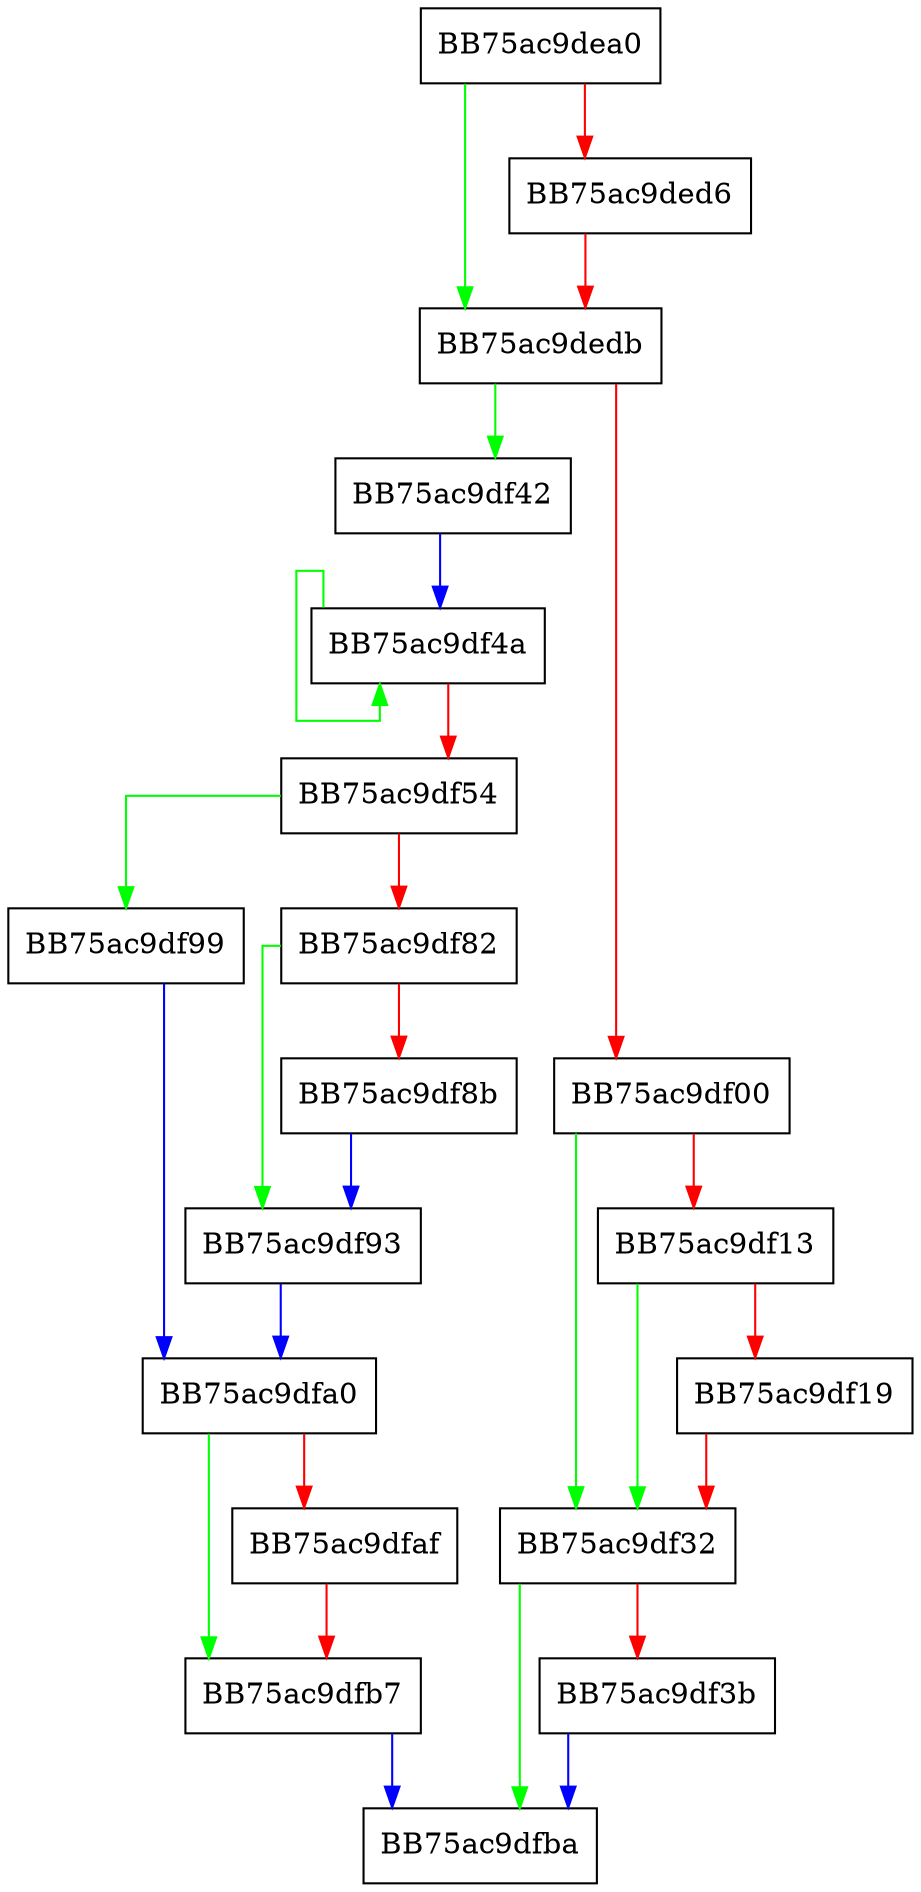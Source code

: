 digraph GetCachedSdssObject {
  node [shape="box"];
  graph [splines=ortho];
  BB75ac9dea0 -> BB75ac9dedb [color="green"];
  BB75ac9dea0 -> BB75ac9ded6 [color="red"];
  BB75ac9ded6 -> BB75ac9dedb [color="red"];
  BB75ac9dedb -> BB75ac9df42 [color="green"];
  BB75ac9dedb -> BB75ac9df00 [color="red"];
  BB75ac9df00 -> BB75ac9df32 [color="green"];
  BB75ac9df00 -> BB75ac9df13 [color="red"];
  BB75ac9df13 -> BB75ac9df32 [color="green"];
  BB75ac9df13 -> BB75ac9df19 [color="red"];
  BB75ac9df19 -> BB75ac9df32 [color="red"];
  BB75ac9df32 -> BB75ac9dfba [color="green"];
  BB75ac9df32 -> BB75ac9df3b [color="red"];
  BB75ac9df3b -> BB75ac9dfba [color="blue"];
  BB75ac9df42 -> BB75ac9df4a [color="blue"];
  BB75ac9df4a -> BB75ac9df4a [color="green"];
  BB75ac9df4a -> BB75ac9df54 [color="red"];
  BB75ac9df54 -> BB75ac9df99 [color="green"];
  BB75ac9df54 -> BB75ac9df82 [color="red"];
  BB75ac9df82 -> BB75ac9df93 [color="green"];
  BB75ac9df82 -> BB75ac9df8b [color="red"];
  BB75ac9df8b -> BB75ac9df93 [color="blue"];
  BB75ac9df93 -> BB75ac9dfa0 [color="blue"];
  BB75ac9df99 -> BB75ac9dfa0 [color="blue"];
  BB75ac9dfa0 -> BB75ac9dfb7 [color="green"];
  BB75ac9dfa0 -> BB75ac9dfaf [color="red"];
  BB75ac9dfaf -> BB75ac9dfb7 [color="red"];
  BB75ac9dfb7 -> BB75ac9dfba [color="blue"];
}